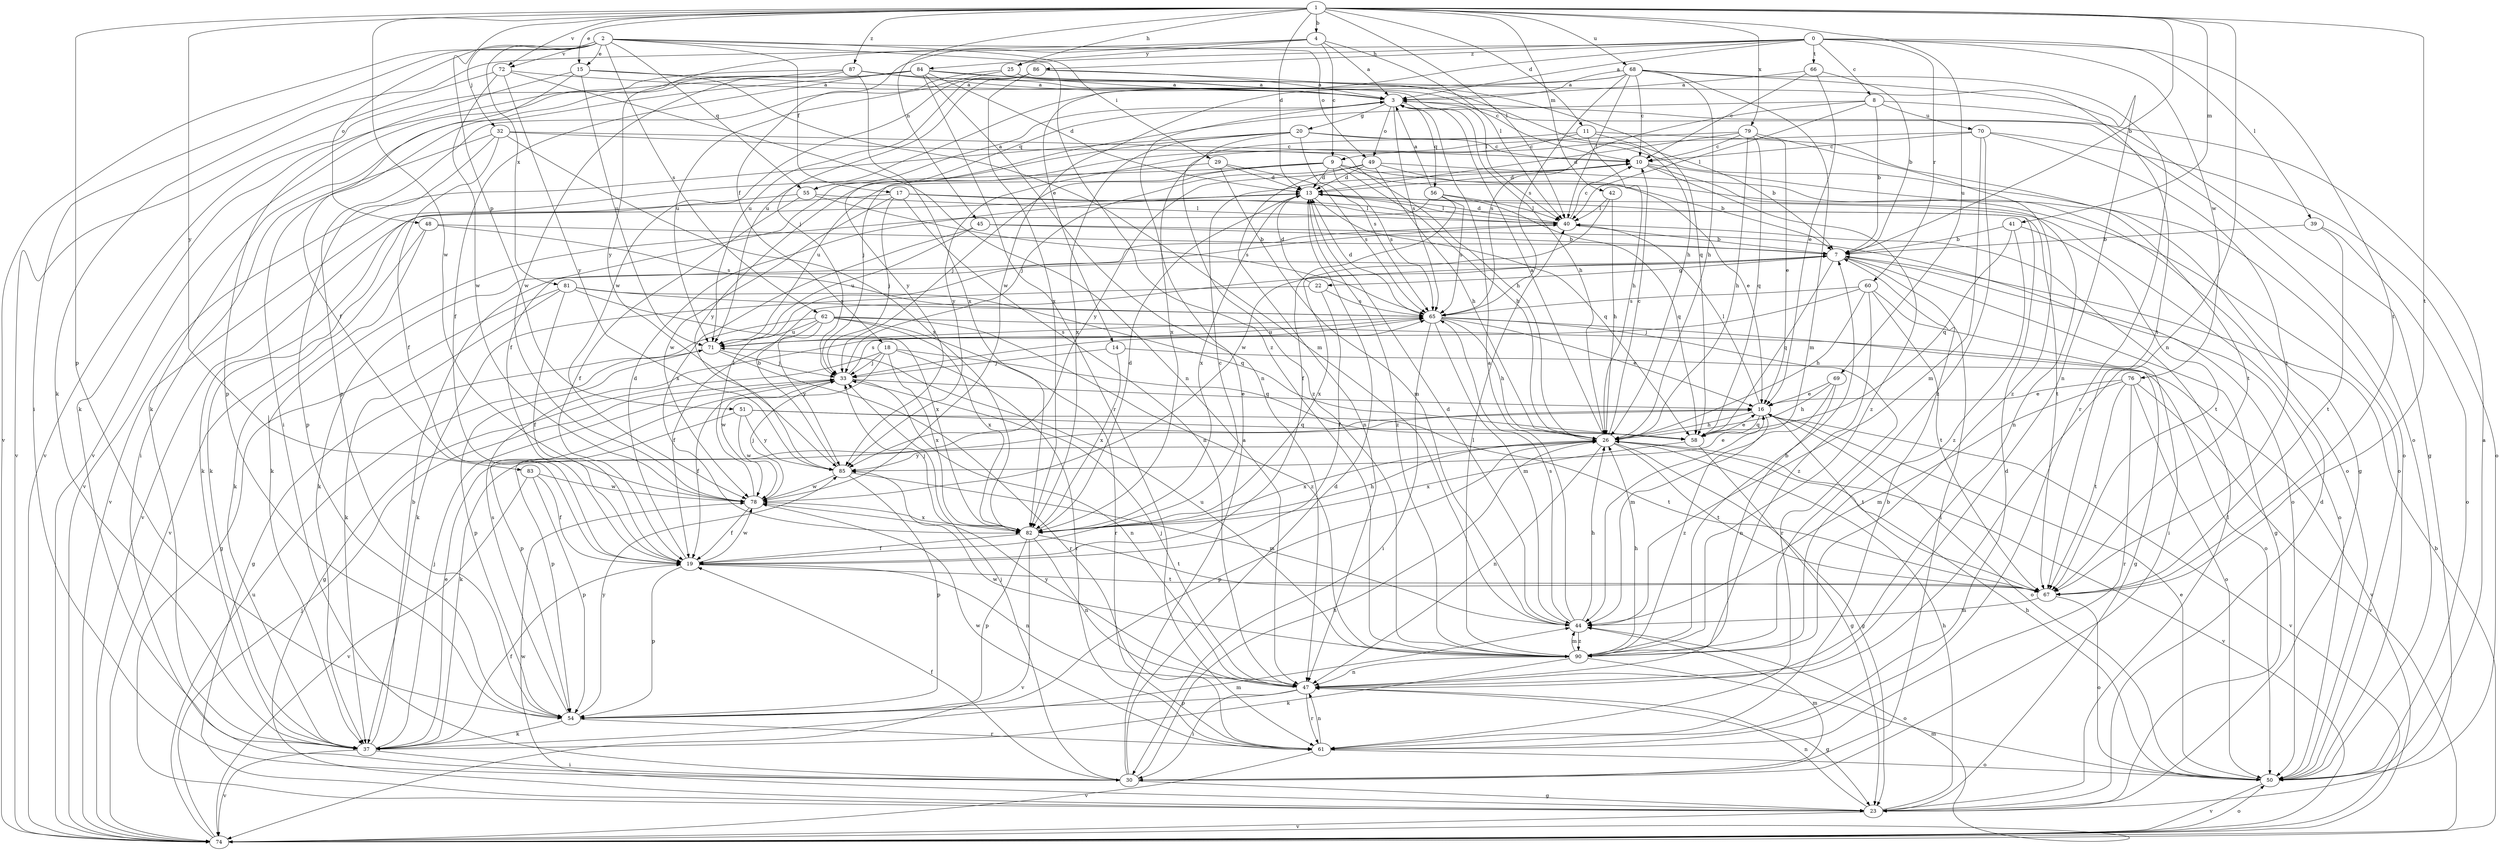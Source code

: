 strict digraph  {
0;
1;
2;
3;
4;
7;
8;
9;
10;
11;
13;
14;
15;
16;
17;
18;
19;
20;
22;
23;
25;
26;
29;
30;
32;
33;
37;
39;
40;
41;
42;
44;
45;
47;
48;
49;
50;
51;
54;
55;
56;
58;
60;
61;
62;
65;
66;
67;
68;
69;
70;
71;
72;
74;
76;
78;
79;
81;
82;
83;
84;
85;
86;
87;
90;
0 -> 3  [label=a];
0 -> 8  [label=c];
0 -> 14  [label=e];
0 -> 25  [label=h];
0 -> 37  [label=k];
0 -> 39  [label=l];
0 -> 60  [label=r];
0 -> 66  [label=t];
0 -> 67  [label=t];
0 -> 76  [label=w];
0 -> 86  [label=z];
1 -> 4  [label=b];
1 -> 7  [label=b];
1 -> 11  [label=d];
1 -> 13  [label=d];
1 -> 15  [label=e];
1 -> 25  [label=h];
1 -> 40  [label=l];
1 -> 41  [label=m];
1 -> 42  [label=m];
1 -> 45  [label=n];
1 -> 47  [label=n];
1 -> 51  [label=p];
1 -> 54  [label=p];
1 -> 67  [label=t];
1 -> 68  [label=u];
1 -> 69  [label=u];
1 -> 72  [label=v];
1 -> 78  [label=w];
1 -> 79  [label=x];
1 -> 83  [label=y];
1 -> 87  [label=z];
2 -> 15  [label=e];
2 -> 17  [label=f];
2 -> 29  [label=i];
2 -> 30  [label=i];
2 -> 32  [label=j];
2 -> 48  [label=o];
2 -> 49  [label=o];
2 -> 55  [label=q];
2 -> 62  [label=s];
2 -> 72  [label=v];
2 -> 74  [label=v];
2 -> 81  [label=x];
2 -> 90  [label=z];
3 -> 20  [label=g];
3 -> 26  [label=h];
3 -> 49  [label=o];
3 -> 50  [label=o];
3 -> 55  [label=q];
3 -> 56  [label=q];
3 -> 65  [label=s];
4 -> 3  [label=a];
4 -> 9  [label=c];
4 -> 18  [label=f];
4 -> 40  [label=l];
4 -> 84  [label=y];
4 -> 85  [label=y];
7 -> 22  [label=g];
7 -> 23  [label=g];
7 -> 30  [label=i];
7 -> 50  [label=o];
7 -> 58  [label=q];
7 -> 82  [label=x];
8 -> 7  [label=b];
8 -> 23  [label=g];
8 -> 40  [label=l];
8 -> 65  [label=s];
8 -> 70  [label=u];
8 -> 85  [label=y];
9 -> 7  [label=b];
9 -> 13  [label=d];
9 -> 26  [label=h];
9 -> 33  [label=j];
9 -> 50  [label=o];
9 -> 65  [label=s];
9 -> 71  [label=u];
9 -> 74  [label=v];
10 -> 13  [label=d];
10 -> 47  [label=n];
10 -> 67  [label=t];
10 -> 85  [label=y];
10 -> 90  [label=z];
11 -> 7  [label=b];
11 -> 9  [label=c];
11 -> 23  [label=g];
11 -> 26  [label=h];
11 -> 82  [label=x];
13 -> 40  [label=l];
13 -> 58  [label=q];
13 -> 74  [label=v];
13 -> 82  [label=x];
13 -> 90  [label=z];
14 -> 33  [label=j];
14 -> 74  [label=v];
14 -> 82  [label=x];
15 -> 3  [label=a];
15 -> 19  [label=f];
15 -> 44  [label=m];
15 -> 54  [label=p];
15 -> 71  [label=u];
16 -> 26  [label=h];
16 -> 37  [label=k];
16 -> 40  [label=l];
16 -> 50  [label=o];
16 -> 58  [label=q];
16 -> 67  [label=t];
16 -> 74  [label=v];
16 -> 90  [label=z];
17 -> 33  [label=j];
17 -> 37  [label=k];
17 -> 40  [label=l];
17 -> 47  [label=n];
17 -> 67  [label=t];
17 -> 78  [label=w];
18 -> 23  [label=g];
18 -> 33  [label=j];
18 -> 58  [label=q];
18 -> 61  [label=r];
18 -> 78  [label=w];
18 -> 82  [label=x];
19 -> 10  [label=c];
19 -> 13  [label=d];
19 -> 47  [label=n];
19 -> 54  [label=p];
19 -> 67  [label=t];
19 -> 78  [label=w];
20 -> 10  [label=c];
20 -> 19  [label=f];
20 -> 50  [label=o];
20 -> 65  [label=s];
20 -> 74  [label=v];
20 -> 82  [label=x];
20 -> 90  [label=z];
22 -> 13  [label=d];
22 -> 19  [label=f];
22 -> 37  [label=k];
22 -> 65  [label=s];
23 -> 13  [label=d];
23 -> 26  [label=h];
23 -> 40  [label=l];
23 -> 47  [label=n];
23 -> 74  [label=v];
23 -> 78  [label=w];
25 -> 3  [label=a];
25 -> 54  [label=p];
25 -> 58  [label=q];
25 -> 71  [label=u];
26 -> 3  [label=a];
26 -> 10  [label=c];
26 -> 23  [label=g];
26 -> 47  [label=n];
26 -> 54  [label=p];
26 -> 67  [label=t];
26 -> 74  [label=v];
26 -> 82  [label=x];
26 -> 85  [label=y];
29 -> 13  [label=d];
29 -> 44  [label=m];
29 -> 65  [label=s];
29 -> 85  [label=y];
30 -> 3  [label=a];
30 -> 13  [label=d];
30 -> 19  [label=f];
30 -> 23  [label=g];
30 -> 26  [label=h];
30 -> 33  [label=j];
30 -> 44  [label=m];
32 -> 10  [label=c];
32 -> 19  [label=f];
32 -> 26  [label=h];
32 -> 30  [label=i];
32 -> 54  [label=p];
32 -> 82  [label=x];
33 -> 16  [label=e];
33 -> 19  [label=f];
33 -> 47  [label=n];
33 -> 54  [label=p];
33 -> 65  [label=s];
37 -> 7  [label=b];
37 -> 16  [label=e];
37 -> 19  [label=f];
37 -> 30  [label=i];
37 -> 33  [label=j];
37 -> 44  [label=m];
37 -> 74  [label=v];
39 -> 7  [label=b];
39 -> 50  [label=o];
39 -> 67  [label=t];
40 -> 7  [label=b];
40 -> 10  [label=c];
40 -> 13  [label=d];
40 -> 37  [label=k];
41 -> 7  [label=b];
41 -> 58  [label=q];
41 -> 67  [label=t];
41 -> 90  [label=z];
42 -> 26  [label=h];
42 -> 40  [label=l];
42 -> 78  [label=w];
44 -> 3  [label=a];
44 -> 13  [label=d];
44 -> 26  [label=h];
44 -> 65  [label=s];
44 -> 90  [label=z];
45 -> 7  [label=b];
45 -> 50  [label=o];
45 -> 71  [label=u];
45 -> 82  [label=x];
47 -> 23  [label=g];
47 -> 30  [label=i];
47 -> 33  [label=j];
47 -> 54  [label=p];
47 -> 61  [label=r];
47 -> 85  [label=y];
48 -> 7  [label=b];
48 -> 37  [label=k];
48 -> 65  [label=s];
48 -> 74  [label=v];
49 -> 13  [label=d];
49 -> 16  [label=e];
49 -> 26  [label=h];
49 -> 33  [label=j];
49 -> 47  [label=n];
49 -> 50  [label=o];
50 -> 3  [label=a];
50 -> 16  [label=e];
50 -> 26  [label=h];
50 -> 74  [label=v];
51 -> 54  [label=p];
51 -> 58  [label=q];
51 -> 67  [label=t];
51 -> 78  [label=w];
51 -> 85  [label=y];
54 -> 37  [label=k];
54 -> 61  [label=r];
54 -> 65  [label=s];
54 -> 85  [label=y];
55 -> 3  [label=a];
55 -> 19  [label=f];
55 -> 37  [label=k];
55 -> 40  [label=l];
55 -> 65  [label=s];
56 -> 3  [label=a];
56 -> 19  [label=f];
56 -> 37  [label=k];
56 -> 40  [label=l];
56 -> 58  [label=q];
56 -> 65  [label=s];
58 -> 16  [label=e];
58 -> 23  [label=g];
58 -> 82  [label=x];
60 -> 26  [label=h];
60 -> 30  [label=i];
60 -> 33  [label=j];
60 -> 65  [label=s];
60 -> 67  [label=t];
60 -> 90  [label=z];
61 -> 7  [label=b];
61 -> 13  [label=d];
61 -> 47  [label=n];
61 -> 50  [label=o];
61 -> 74  [label=v];
61 -> 78  [label=w];
62 -> 19  [label=f];
62 -> 23  [label=g];
62 -> 50  [label=o];
62 -> 61  [label=r];
62 -> 71  [label=u];
62 -> 82  [label=x];
62 -> 85  [label=y];
62 -> 90  [label=z];
65 -> 13  [label=d];
65 -> 16  [label=e];
65 -> 23  [label=g];
65 -> 26  [label=h];
65 -> 30  [label=i];
65 -> 44  [label=m];
65 -> 61  [label=r];
65 -> 71  [label=u];
66 -> 3  [label=a];
66 -> 7  [label=b];
66 -> 10  [label=c];
66 -> 16  [label=e];
67 -> 44  [label=m];
67 -> 50  [label=o];
68 -> 3  [label=a];
68 -> 10  [label=c];
68 -> 26  [label=h];
68 -> 40  [label=l];
68 -> 44  [label=m];
68 -> 47  [label=n];
68 -> 61  [label=r];
68 -> 65  [label=s];
68 -> 71  [label=u];
68 -> 78  [label=w];
69 -> 16  [label=e];
69 -> 26  [label=h];
69 -> 44  [label=m];
69 -> 47  [label=n];
70 -> 10  [label=c];
70 -> 44  [label=m];
70 -> 50  [label=o];
70 -> 67  [label=t];
70 -> 85  [label=y];
70 -> 90  [label=z];
71 -> 33  [label=j];
71 -> 54  [label=p];
71 -> 61  [label=r];
71 -> 65  [label=s];
72 -> 3  [label=a];
72 -> 47  [label=n];
72 -> 74  [label=v];
72 -> 78  [label=w];
72 -> 85  [label=y];
74 -> 7  [label=b];
74 -> 33  [label=j];
74 -> 44  [label=m];
74 -> 50  [label=o];
74 -> 71  [label=u];
76 -> 16  [label=e];
76 -> 44  [label=m];
76 -> 50  [label=o];
76 -> 61  [label=r];
76 -> 67  [label=t];
76 -> 74  [label=v];
78 -> 19  [label=f];
78 -> 33  [label=j];
78 -> 40  [label=l];
78 -> 82  [label=x];
79 -> 10  [label=c];
79 -> 13  [label=d];
79 -> 16  [label=e];
79 -> 26  [label=h];
79 -> 33  [label=j];
79 -> 58  [label=q];
79 -> 90  [label=z];
81 -> 19  [label=f];
81 -> 23  [label=g];
81 -> 37  [label=k];
81 -> 58  [label=q];
81 -> 65  [label=s];
81 -> 82  [label=x];
82 -> 13  [label=d];
82 -> 19  [label=f];
82 -> 26  [label=h];
82 -> 33  [label=j];
82 -> 47  [label=n];
82 -> 54  [label=p];
82 -> 67  [label=t];
82 -> 74  [label=v];
83 -> 19  [label=f];
83 -> 54  [label=p];
83 -> 74  [label=v];
83 -> 78  [label=w];
84 -> 3  [label=a];
84 -> 13  [label=d];
84 -> 19  [label=f];
84 -> 30  [label=i];
84 -> 37  [label=k];
84 -> 47  [label=n];
84 -> 61  [label=r];
84 -> 67  [label=t];
84 -> 74  [label=v];
85 -> 7  [label=b];
85 -> 16  [label=e];
85 -> 44  [label=m];
85 -> 54  [label=p];
85 -> 78  [label=w];
86 -> 3  [label=a];
86 -> 26  [label=h];
86 -> 33  [label=j];
86 -> 71  [label=u];
86 -> 78  [label=w];
86 -> 82  [label=x];
87 -> 3  [label=a];
87 -> 10  [label=c];
87 -> 37  [label=k];
87 -> 40  [label=l];
87 -> 74  [label=v];
87 -> 78  [label=w];
87 -> 82  [label=x];
90 -> 7  [label=b];
90 -> 26  [label=h];
90 -> 37  [label=k];
90 -> 40  [label=l];
90 -> 44  [label=m];
90 -> 47  [label=n];
90 -> 50  [label=o];
90 -> 71  [label=u];
90 -> 78  [label=w];
}
